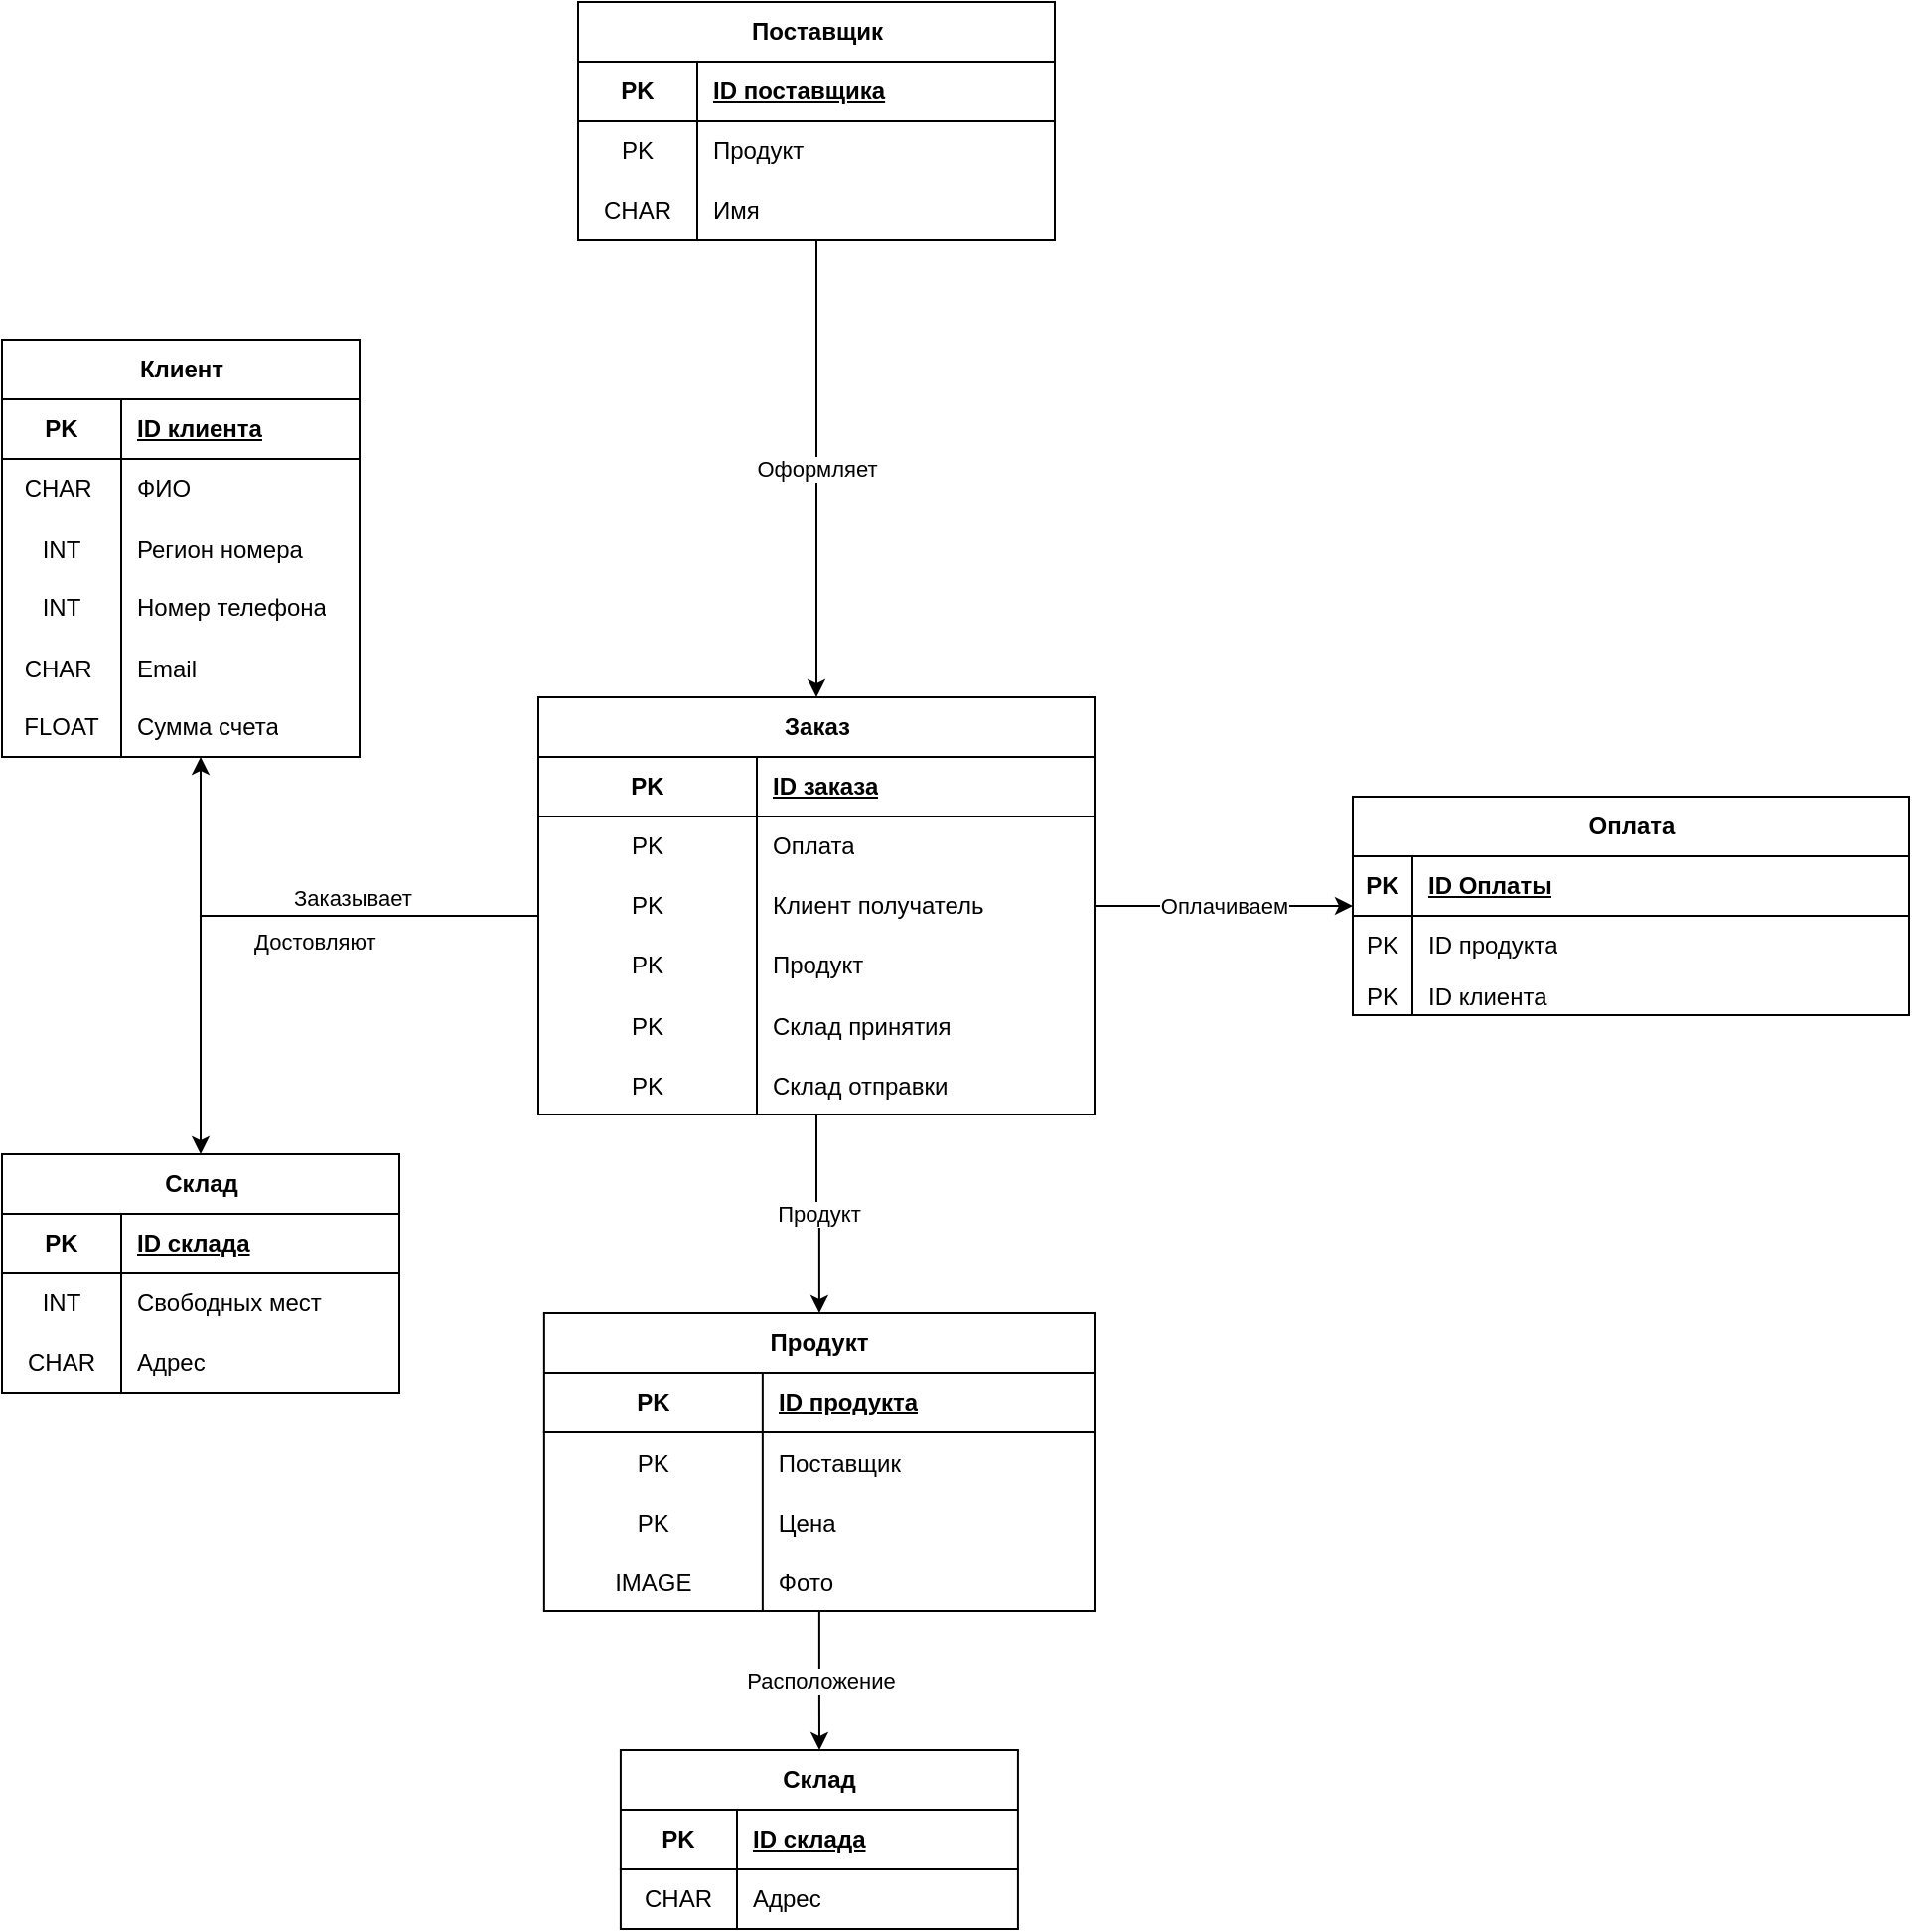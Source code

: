 <mxfile version="23.1.5" type="device">
  <diagram id="R2lEEEUBdFMjLlhIrx00" name="Page-1">
    <mxGraphModel dx="1100" dy="1293" grid="1" gridSize="10" guides="1" tooltips="1" connect="1" arrows="1" fold="1" page="0" pageScale="1" pageWidth="850" pageHeight="1100" math="0" shadow="0" extFonts="Permanent Marker^https://fonts.googleapis.com/css?family=Permanent+Marker">
      <root>
        <mxCell id="0" />
        <mxCell id="1" parent="0" />
        <mxCell id="BXAXrIE5GmChR1TqBQST-16" value="Расположение" style="edgeStyle=orthogonalEdgeStyle;rounded=0;orthogonalLoop=1;jettySize=auto;html=1;" edge="1" parent="1" source="unt3MSTMmWXqcszNHsW6-5" target="LkFsKgFWvlktQ5WFpEc4-15">
          <mxGeometry relative="1" as="geometry" />
        </mxCell>
        <mxCell id="unt3MSTMmWXqcszNHsW6-5" value="Продукт" style="shape=table;startSize=30;container=1;collapsible=1;childLayout=tableLayout;fixedRows=1;rowLines=0;fontStyle=1;align=center;resizeLast=1;html=1;" parent="1" vertex="1">
          <mxGeometry x="862.93" y="270" width="277.07" height="150" as="geometry" />
        </mxCell>
        <mxCell id="unt3MSTMmWXqcszNHsW6-6" value="" style="shape=tableRow;horizontal=0;startSize=0;swimlaneHead=0;swimlaneBody=0;fillColor=none;collapsible=0;dropTarget=0;points=[[0,0.5],[1,0.5]];portConstraint=eastwest;top=0;left=0;right=0;bottom=1;" parent="unt3MSTMmWXqcszNHsW6-5" vertex="1">
          <mxGeometry y="30" width="277.07" height="30" as="geometry" />
        </mxCell>
        <mxCell id="unt3MSTMmWXqcszNHsW6-7" value="PK" style="shape=partialRectangle;connectable=0;fillColor=none;top=0;left=0;bottom=0;right=0;fontStyle=1;overflow=hidden;whiteSpace=wrap;html=1;" parent="unt3MSTMmWXqcszNHsW6-6" vertex="1">
          <mxGeometry width="110" height="30" as="geometry">
            <mxRectangle width="110" height="30" as="alternateBounds" />
          </mxGeometry>
        </mxCell>
        <mxCell id="unt3MSTMmWXqcszNHsW6-8" value="ID продукта" style="shape=partialRectangle;connectable=0;fillColor=none;top=0;left=0;bottom=0;right=0;align=left;spacingLeft=6;fontStyle=5;overflow=hidden;whiteSpace=wrap;html=1;" parent="unt3MSTMmWXqcszNHsW6-6" vertex="1">
          <mxGeometry x="110" width="167.07" height="30" as="geometry">
            <mxRectangle width="167.07" height="30" as="alternateBounds" />
          </mxGeometry>
        </mxCell>
        <mxCell id="LkFsKgFWvlktQ5WFpEc4-82" value="" style="shape=tableRow;horizontal=0;startSize=0;swimlaneHead=0;swimlaneBody=0;fillColor=none;collapsible=0;dropTarget=0;points=[[0,0.5],[1,0.5]];portConstraint=eastwest;top=0;left=0;right=0;bottom=0;" parent="unt3MSTMmWXqcszNHsW6-5" vertex="1">
          <mxGeometry y="60" width="277.07" height="30" as="geometry" />
        </mxCell>
        <mxCell id="LkFsKgFWvlktQ5WFpEc4-83" value="PK" style="shape=partialRectangle;connectable=0;fillColor=none;top=0;left=0;bottom=0;right=0;editable=1;overflow=hidden;" parent="LkFsKgFWvlktQ5WFpEc4-82" vertex="1">
          <mxGeometry width="110" height="30" as="geometry">
            <mxRectangle width="110" height="30" as="alternateBounds" />
          </mxGeometry>
        </mxCell>
        <mxCell id="LkFsKgFWvlktQ5WFpEc4-84" value="Поставщик" style="shape=partialRectangle;connectable=0;fillColor=none;top=0;left=0;bottom=0;right=0;align=left;spacingLeft=6;overflow=hidden;" parent="LkFsKgFWvlktQ5WFpEc4-82" vertex="1">
          <mxGeometry x="110" width="167.07" height="30" as="geometry">
            <mxRectangle width="167.07" height="30" as="alternateBounds" />
          </mxGeometry>
        </mxCell>
        <mxCell id="LkFsKgFWvlktQ5WFpEc4-86" value="" style="shape=tableRow;horizontal=0;startSize=0;swimlaneHead=0;swimlaneBody=0;fillColor=none;collapsible=0;dropTarget=0;points=[[0,0.5],[1,0.5]];portConstraint=eastwest;top=0;left=0;right=0;bottom=0;" parent="unt3MSTMmWXqcszNHsW6-5" vertex="1">
          <mxGeometry y="90" width="277.07" height="30" as="geometry" />
        </mxCell>
        <mxCell id="LkFsKgFWvlktQ5WFpEc4-87" value="PK" style="shape=partialRectangle;connectable=0;fillColor=none;top=0;left=0;bottom=0;right=0;editable=1;overflow=hidden;" parent="LkFsKgFWvlktQ5WFpEc4-86" vertex="1">
          <mxGeometry width="110" height="30" as="geometry">
            <mxRectangle width="110" height="30" as="alternateBounds" />
          </mxGeometry>
        </mxCell>
        <mxCell id="LkFsKgFWvlktQ5WFpEc4-88" value="Цена" style="shape=partialRectangle;connectable=0;fillColor=none;top=0;left=0;bottom=0;right=0;align=left;spacingLeft=6;overflow=hidden;" parent="LkFsKgFWvlktQ5WFpEc4-86" vertex="1">
          <mxGeometry x="110" width="167.07" height="30" as="geometry">
            <mxRectangle width="167.07" height="30" as="alternateBounds" />
          </mxGeometry>
        </mxCell>
        <mxCell id="BXAXrIE5GmChR1TqBQST-19" value="" style="shape=tableRow;horizontal=0;startSize=0;swimlaneHead=0;swimlaneBody=0;fillColor=none;collapsible=0;dropTarget=0;points=[[0,0.5],[1,0.5]];portConstraint=eastwest;top=0;left=0;right=0;bottom=0;" vertex="1" parent="unt3MSTMmWXqcszNHsW6-5">
          <mxGeometry y="120" width="277.07" height="30" as="geometry" />
        </mxCell>
        <mxCell id="BXAXrIE5GmChR1TqBQST-20" value="IMAGE" style="shape=partialRectangle;connectable=0;fillColor=none;top=0;left=0;bottom=0;right=0;editable=1;overflow=hidden;" vertex="1" parent="BXAXrIE5GmChR1TqBQST-19">
          <mxGeometry width="110" height="30" as="geometry">
            <mxRectangle width="110" height="30" as="alternateBounds" />
          </mxGeometry>
        </mxCell>
        <mxCell id="BXAXrIE5GmChR1TqBQST-21" value="Фото" style="shape=partialRectangle;connectable=0;fillColor=none;top=0;left=0;bottom=0;right=0;align=left;spacingLeft=6;overflow=hidden;" vertex="1" parent="BXAXrIE5GmChR1TqBQST-19">
          <mxGeometry x="110" width="167.07" height="30" as="geometry">
            <mxRectangle width="167.07" height="30" as="alternateBounds" />
          </mxGeometry>
        </mxCell>
        <mxCell id="BXAXrIE5GmChR1TqBQST-2" value="Заказывает" style="edgeStyle=orthogonalEdgeStyle;rounded=0;orthogonalLoop=1;jettySize=auto;html=1;verticalAlign=bottom;align=left;" edge="1" parent="1" source="LkFsKgFWvlktQ5WFpEc4-2" target="LkFsKgFWvlktQ5WFpEc4-28">
          <mxGeometry relative="1" as="geometry">
            <Array as="points">
              <mxPoint x="690" y="70" />
            </Array>
          </mxGeometry>
        </mxCell>
        <mxCell id="BXAXrIE5GmChR1TqBQST-13" value="Достовляют&amp;nbsp;" style="edgeStyle=orthogonalEdgeStyle;rounded=0;orthogonalLoop=1;jettySize=auto;html=1;verticalAlign=top;align=left;" edge="1" parent="1" source="LkFsKgFWvlktQ5WFpEc4-2" target="BXAXrIE5GmChR1TqBQST-3">
          <mxGeometry relative="1" as="geometry">
            <Array as="points">
              <mxPoint x="690" y="70" />
            </Array>
          </mxGeometry>
        </mxCell>
        <mxCell id="BXAXrIE5GmChR1TqBQST-14" value="Продукт" style="edgeStyle=orthogonalEdgeStyle;rounded=0;orthogonalLoop=1;jettySize=auto;html=1;" edge="1" parent="1" source="LkFsKgFWvlktQ5WFpEc4-2" target="unt3MSTMmWXqcszNHsW6-5">
          <mxGeometry relative="1" as="geometry" />
        </mxCell>
        <mxCell id="BXAXrIE5GmChR1TqBQST-17" value="Оплачиваем" style="edgeStyle=orthogonalEdgeStyle;rounded=0;orthogonalLoop=1;jettySize=auto;html=1;" edge="1" parent="1" source="LkFsKgFWvlktQ5WFpEc4-2" target="LkFsKgFWvlktQ5WFpEc4-68">
          <mxGeometry relative="1" as="geometry" />
        </mxCell>
        <mxCell id="LkFsKgFWvlktQ5WFpEc4-2" value="Заказ" style="shape=table;startSize=30;container=1;collapsible=1;childLayout=tableLayout;fixedRows=1;rowLines=0;fontStyle=1;align=center;resizeLast=1;html=1;" parent="1" vertex="1">
          <mxGeometry x="860" y="-40" width="280" height="210" as="geometry" />
        </mxCell>
        <mxCell id="LkFsKgFWvlktQ5WFpEc4-3" value="" style="shape=tableRow;horizontal=0;startSize=0;swimlaneHead=0;swimlaneBody=0;fillColor=none;collapsible=0;dropTarget=0;points=[[0,0.5],[1,0.5]];portConstraint=eastwest;top=0;left=0;right=0;bottom=1;" parent="LkFsKgFWvlktQ5WFpEc4-2" vertex="1">
          <mxGeometry y="30" width="280" height="30" as="geometry" />
        </mxCell>
        <mxCell id="LkFsKgFWvlktQ5WFpEc4-4" value="PK" style="shape=partialRectangle;connectable=0;fillColor=none;top=0;left=0;bottom=0;right=0;fontStyle=1;overflow=hidden;whiteSpace=wrap;html=1;" parent="LkFsKgFWvlktQ5WFpEc4-3" vertex="1">
          <mxGeometry width="110" height="30" as="geometry">
            <mxRectangle width="110" height="30" as="alternateBounds" />
          </mxGeometry>
        </mxCell>
        <mxCell id="LkFsKgFWvlktQ5WFpEc4-5" value="ID заказа" style="shape=partialRectangle;connectable=0;fillColor=none;top=0;left=0;bottom=0;right=0;align=left;spacingLeft=6;fontStyle=5;overflow=hidden;whiteSpace=wrap;html=1;" parent="LkFsKgFWvlktQ5WFpEc4-3" vertex="1">
          <mxGeometry x="110" width="170" height="30" as="geometry">
            <mxRectangle width="170" height="30" as="alternateBounds" />
          </mxGeometry>
        </mxCell>
        <mxCell id="LkFsKgFWvlktQ5WFpEc4-6" value="" style="shape=tableRow;horizontal=0;startSize=0;swimlaneHead=0;swimlaneBody=0;fillColor=none;collapsible=0;dropTarget=0;points=[[0,0.5],[1,0.5]];portConstraint=eastwest;top=0;left=0;right=0;bottom=0;" parent="LkFsKgFWvlktQ5WFpEc4-2" vertex="1">
          <mxGeometry y="60" width="280" height="30" as="geometry" />
        </mxCell>
        <mxCell id="LkFsKgFWvlktQ5WFpEc4-7" value="PK" style="shape=partialRectangle;connectable=0;fillColor=none;top=0;left=0;bottom=0;right=0;editable=1;overflow=hidden;whiteSpace=wrap;html=1;" parent="LkFsKgFWvlktQ5WFpEc4-6" vertex="1">
          <mxGeometry width="110" height="30" as="geometry">
            <mxRectangle width="110" height="30" as="alternateBounds" />
          </mxGeometry>
        </mxCell>
        <mxCell id="LkFsKgFWvlktQ5WFpEc4-8" value="Оплата" style="shape=partialRectangle;connectable=0;fillColor=none;top=0;left=0;bottom=0;right=0;align=left;spacingLeft=6;overflow=hidden;whiteSpace=wrap;html=1;" parent="LkFsKgFWvlktQ5WFpEc4-6" vertex="1">
          <mxGeometry x="110" width="170" height="30" as="geometry">
            <mxRectangle width="170" height="30" as="alternateBounds" />
          </mxGeometry>
        </mxCell>
        <mxCell id="LkFsKgFWvlktQ5WFpEc4-9" value="" style="shape=tableRow;horizontal=0;startSize=0;swimlaneHead=0;swimlaneBody=0;fillColor=none;collapsible=0;dropTarget=0;points=[[0,0.5],[1,0.5]];portConstraint=eastwest;top=0;left=0;right=0;bottom=0;" parent="LkFsKgFWvlktQ5WFpEc4-2" vertex="1">
          <mxGeometry y="90" width="280" height="30" as="geometry" />
        </mxCell>
        <mxCell id="LkFsKgFWvlktQ5WFpEc4-10" value="PK" style="shape=partialRectangle;connectable=0;fillColor=none;top=0;left=0;bottom=0;right=0;editable=1;overflow=hidden;whiteSpace=wrap;html=1;" parent="LkFsKgFWvlktQ5WFpEc4-9" vertex="1">
          <mxGeometry width="110" height="30" as="geometry">
            <mxRectangle width="110" height="30" as="alternateBounds" />
          </mxGeometry>
        </mxCell>
        <mxCell id="LkFsKgFWvlktQ5WFpEc4-11" value="Клиент получатель" style="shape=partialRectangle;connectable=0;fillColor=none;top=0;left=0;bottom=0;right=0;align=left;spacingLeft=6;overflow=hidden;whiteSpace=wrap;html=1;" parent="LkFsKgFWvlktQ5WFpEc4-9" vertex="1">
          <mxGeometry x="110" width="170" height="30" as="geometry">
            <mxRectangle width="170" height="30" as="alternateBounds" />
          </mxGeometry>
        </mxCell>
        <mxCell id="LkFsKgFWvlktQ5WFpEc4-12" value="" style="shape=tableRow;horizontal=0;startSize=0;swimlaneHead=0;swimlaneBody=0;fillColor=none;collapsible=0;dropTarget=0;points=[[0,0.5],[1,0.5]];portConstraint=eastwest;top=0;left=0;right=0;bottom=0;" parent="LkFsKgFWvlktQ5WFpEc4-2" vertex="1">
          <mxGeometry y="120" width="280" height="30" as="geometry" />
        </mxCell>
        <mxCell id="LkFsKgFWvlktQ5WFpEc4-13" value="PK" style="shape=partialRectangle;connectable=0;fillColor=none;top=0;left=0;bottom=0;right=0;editable=1;overflow=hidden;whiteSpace=wrap;html=1;" parent="LkFsKgFWvlktQ5WFpEc4-12" vertex="1">
          <mxGeometry width="110" height="30" as="geometry">
            <mxRectangle width="110" height="30" as="alternateBounds" />
          </mxGeometry>
        </mxCell>
        <mxCell id="LkFsKgFWvlktQ5WFpEc4-14" value="Продукт" style="shape=partialRectangle;connectable=0;fillColor=none;top=0;left=0;bottom=0;right=0;align=left;spacingLeft=6;overflow=hidden;whiteSpace=wrap;html=1;" parent="LkFsKgFWvlktQ5WFpEc4-12" vertex="1">
          <mxGeometry x="110" width="170" height="30" as="geometry">
            <mxRectangle width="170" height="30" as="alternateBounds" />
          </mxGeometry>
        </mxCell>
        <mxCell id="LkFsKgFWvlktQ5WFpEc4-112" value="" style="shape=tableRow;horizontal=0;startSize=0;swimlaneHead=0;swimlaneBody=0;fillColor=none;collapsible=0;dropTarget=0;points=[[0,0.5],[1,0.5]];portConstraint=eastwest;top=0;left=0;right=0;bottom=0;" parent="LkFsKgFWvlktQ5WFpEc4-2" vertex="1">
          <mxGeometry y="150" width="280" height="30" as="geometry" />
        </mxCell>
        <mxCell id="LkFsKgFWvlktQ5WFpEc4-113" value="PK" style="shape=partialRectangle;connectable=0;fillColor=none;top=0;left=0;bottom=0;right=0;editable=1;overflow=hidden;" parent="LkFsKgFWvlktQ5WFpEc4-112" vertex="1">
          <mxGeometry width="110" height="30" as="geometry">
            <mxRectangle width="110" height="30" as="alternateBounds" />
          </mxGeometry>
        </mxCell>
        <mxCell id="LkFsKgFWvlktQ5WFpEc4-114" value="Склад принятия" style="shape=partialRectangle;connectable=0;fillColor=none;top=0;left=0;bottom=0;right=0;align=left;spacingLeft=6;overflow=hidden;" parent="LkFsKgFWvlktQ5WFpEc4-112" vertex="1">
          <mxGeometry x="110" width="170" height="30" as="geometry">
            <mxRectangle width="170" height="30" as="alternateBounds" />
          </mxGeometry>
        </mxCell>
        <mxCell id="LkFsKgFWvlktQ5WFpEc4-105" value="" style="shape=tableRow;horizontal=0;startSize=0;swimlaneHead=0;swimlaneBody=0;fillColor=none;collapsible=0;dropTarget=0;points=[[0,0.5],[1,0.5]];portConstraint=eastwest;top=0;left=0;right=0;bottom=0;" parent="LkFsKgFWvlktQ5WFpEc4-2" vertex="1">
          <mxGeometry y="180" width="280" height="30" as="geometry" />
        </mxCell>
        <mxCell id="LkFsKgFWvlktQ5WFpEc4-106" value="PK" style="shape=partialRectangle;connectable=0;fillColor=none;top=0;left=0;bottom=0;right=0;editable=1;overflow=hidden;" parent="LkFsKgFWvlktQ5WFpEc4-105" vertex="1">
          <mxGeometry width="110" height="30" as="geometry">
            <mxRectangle width="110" height="30" as="alternateBounds" />
          </mxGeometry>
        </mxCell>
        <mxCell id="LkFsKgFWvlktQ5WFpEc4-107" value="Склад отправки" style="shape=partialRectangle;connectable=0;fillColor=none;top=0;left=0;bottom=0;right=0;align=left;spacingLeft=6;overflow=hidden;" parent="LkFsKgFWvlktQ5WFpEc4-105" vertex="1">
          <mxGeometry x="110" width="170" height="30" as="geometry">
            <mxRectangle width="170" height="30" as="alternateBounds" />
          </mxGeometry>
        </mxCell>
        <mxCell id="LkFsKgFWvlktQ5WFpEc4-15" value="Склад" style="shape=table;startSize=30;container=1;collapsible=1;childLayout=tableLayout;fixedRows=1;rowLines=0;fontStyle=1;align=center;resizeLast=1;html=1;" parent="1" vertex="1">
          <mxGeometry x="901.46" y="490" width="200" height="90" as="geometry" />
        </mxCell>
        <mxCell id="LkFsKgFWvlktQ5WFpEc4-16" value="" style="shape=tableRow;horizontal=0;startSize=0;swimlaneHead=0;swimlaneBody=0;fillColor=none;collapsible=0;dropTarget=0;points=[[0,0.5],[1,0.5]];portConstraint=eastwest;top=0;left=0;right=0;bottom=1;" parent="LkFsKgFWvlktQ5WFpEc4-15" vertex="1">
          <mxGeometry y="30" width="200" height="30" as="geometry" />
        </mxCell>
        <mxCell id="LkFsKgFWvlktQ5WFpEc4-17" value="PK" style="shape=partialRectangle;connectable=0;fillColor=none;top=0;left=0;bottom=0;right=0;fontStyle=1;overflow=hidden;whiteSpace=wrap;html=1;" parent="LkFsKgFWvlktQ5WFpEc4-16" vertex="1">
          <mxGeometry width="58.54" height="30" as="geometry">
            <mxRectangle width="58.54" height="30" as="alternateBounds" />
          </mxGeometry>
        </mxCell>
        <mxCell id="LkFsKgFWvlktQ5WFpEc4-18" value="ID склада" style="shape=partialRectangle;connectable=0;fillColor=none;top=0;left=0;bottom=0;right=0;align=left;spacingLeft=6;fontStyle=5;overflow=hidden;whiteSpace=wrap;html=1;" parent="LkFsKgFWvlktQ5WFpEc4-16" vertex="1">
          <mxGeometry x="58.54" width="141.46" height="30" as="geometry">
            <mxRectangle width="141.46" height="30" as="alternateBounds" />
          </mxGeometry>
        </mxCell>
        <mxCell id="LkFsKgFWvlktQ5WFpEc4-22" value="" style="shape=tableRow;horizontal=0;startSize=0;swimlaneHead=0;swimlaneBody=0;fillColor=none;collapsible=0;dropTarget=0;points=[[0,0.5],[1,0.5]];portConstraint=eastwest;top=0;left=0;right=0;bottom=0;" parent="LkFsKgFWvlktQ5WFpEc4-15" vertex="1">
          <mxGeometry y="60" width="200" height="30" as="geometry" />
        </mxCell>
        <mxCell id="LkFsKgFWvlktQ5WFpEc4-23" value="CHAR" style="shape=partialRectangle;connectable=0;fillColor=none;top=0;left=0;bottom=0;right=0;editable=1;overflow=hidden;whiteSpace=wrap;html=1;" parent="LkFsKgFWvlktQ5WFpEc4-22" vertex="1">
          <mxGeometry width="58.54" height="30" as="geometry">
            <mxRectangle width="58.54" height="30" as="alternateBounds" />
          </mxGeometry>
        </mxCell>
        <mxCell id="LkFsKgFWvlktQ5WFpEc4-24" value="Адрес" style="shape=partialRectangle;connectable=0;fillColor=none;top=0;left=0;bottom=0;right=0;align=left;spacingLeft=6;overflow=hidden;whiteSpace=wrap;html=1;" parent="LkFsKgFWvlktQ5WFpEc4-22" vertex="1">
          <mxGeometry x="58.54" width="141.46" height="30" as="geometry">
            <mxRectangle width="141.46" height="30" as="alternateBounds" />
          </mxGeometry>
        </mxCell>
        <mxCell id="LkFsKgFWvlktQ5WFpEc4-28" value="Клиент" style="shape=table;startSize=30;container=1;collapsible=1;childLayout=tableLayout;fixedRows=1;rowLines=0;fontStyle=1;align=center;resizeLast=1;html=1;" parent="1" vertex="1">
          <mxGeometry x="590" y="-220" width="180" height="210" as="geometry" />
        </mxCell>
        <mxCell id="LkFsKgFWvlktQ5WFpEc4-29" value="" style="shape=tableRow;horizontal=0;startSize=0;swimlaneHead=0;swimlaneBody=0;fillColor=none;collapsible=0;dropTarget=0;points=[[0,0.5],[1,0.5]];portConstraint=eastwest;top=0;left=0;right=0;bottom=1;" parent="LkFsKgFWvlktQ5WFpEc4-28" vertex="1">
          <mxGeometry y="30" width="180" height="30" as="geometry" />
        </mxCell>
        <mxCell id="LkFsKgFWvlktQ5WFpEc4-30" value="PK" style="shape=partialRectangle;connectable=0;fillColor=none;top=0;left=0;bottom=0;right=0;fontStyle=1;overflow=hidden;whiteSpace=wrap;html=1;" parent="LkFsKgFWvlktQ5WFpEc4-29" vertex="1">
          <mxGeometry width="60" height="30" as="geometry">
            <mxRectangle width="60" height="30" as="alternateBounds" />
          </mxGeometry>
        </mxCell>
        <mxCell id="LkFsKgFWvlktQ5WFpEc4-31" value="ID клиента" style="shape=partialRectangle;connectable=0;fillColor=none;top=0;left=0;bottom=0;right=0;align=left;spacingLeft=6;fontStyle=5;overflow=hidden;whiteSpace=wrap;html=1;" parent="LkFsKgFWvlktQ5WFpEc4-29" vertex="1">
          <mxGeometry x="60" width="120" height="30" as="geometry">
            <mxRectangle width="120" height="30" as="alternateBounds" />
          </mxGeometry>
        </mxCell>
        <mxCell id="LkFsKgFWvlktQ5WFpEc4-35" value="" style="shape=tableRow;horizontal=0;startSize=0;swimlaneHead=0;swimlaneBody=0;fillColor=none;collapsible=0;dropTarget=0;points=[[0,0.5],[1,0.5]];portConstraint=eastwest;top=0;left=0;right=0;bottom=0;" parent="LkFsKgFWvlktQ5WFpEc4-28" vertex="1">
          <mxGeometry y="60" width="180" height="30" as="geometry" />
        </mxCell>
        <mxCell id="LkFsKgFWvlktQ5WFpEc4-36" value="CHAR&amp;nbsp;" style="shape=partialRectangle;connectable=0;fillColor=none;top=0;left=0;bottom=0;right=0;editable=1;overflow=hidden;whiteSpace=wrap;html=1;" parent="LkFsKgFWvlktQ5WFpEc4-35" vertex="1">
          <mxGeometry width="60" height="30" as="geometry">
            <mxRectangle width="60" height="30" as="alternateBounds" />
          </mxGeometry>
        </mxCell>
        <mxCell id="LkFsKgFWvlktQ5WFpEc4-37" value="ФИО" style="shape=partialRectangle;connectable=0;fillColor=none;top=0;left=0;bottom=0;right=0;align=left;spacingLeft=6;overflow=hidden;whiteSpace=wrap;html=1;" parent="LkFsKgFWvlktQ5WFpEc4-35" vertex="1">
          <mxGeometry x="60" width="120" height="30" as="geometry">
            <mxRectangle width="120" height="30" as="alternateBounds" />
          </mxGeometry>
        </mxCell>
        <mxCell id="LkFsKgFWvlktQ5WFpEc4-101" value="" style="shape=tableRow;horizontal=0;startSize=0;swimlaneHead=0;swimlaneBody=0;fillColor=none;collapsible=0;dropTarget=0;points=[[0,0.5],[1,0.5]];portConstraint=eastwest;top=0;left=0;right=0;bottom=0;" parent="LkFsKgFWvlktQ5WFpEc4-28" vertex="1">
          <mxGeometry y="90" width="180" height="30" as="geometry" />
        </mxCell>
        <mxCell id="LkFsKgFWvlktQ5WFpEc4-102" value="INT" style="shape=partialRectangle;connectable=0;fillColor=none;top=0;left=0;bottom=0;right=0;editable=1;overflow=hidden;" parent="LkFsKgFWvlktQ5WFpEc4-101" vertex="1">
          <mxGeometry width="60" height="30" as="geometry">
            <mxRectangle width="60" height="30" as="alternateBounds" />
          </mxGeometry>
        </mxCell>
        <mxCell id="LkFsKgFWvlktQ5WFpEc4-103" value="Регион номера" style="shape=partialRectangle;connectable=0;fillColor=none;top=0;left=0;bottom=0;right=0;align=left;spacingLeft=6;overflow=hidden;" parent="LkFsKgFWvlktQ5WFpEc4-101" vertex="1">
          <mxGeometry x="60" width="120" height="30" as="geometry">
            <mxRectangle width="120" height="30" as="alternateBounds" />
          </mxGeometry>
        </mxCell>
        <mxCell id="LkFsKgFWvlktQ5WFpEc4-38" value="" style="shape=tableRow;horizontal=0;startSize=0;swimlaneHead=0;swimlaneBody=0;fillColor=none;collapsible=0;dropTarget=0;points=[[0,0.5],[1,0.5]];portConstraint=eastwest;top=0;left=0;right=0;bottom=0;" parent="LkFsKgFWvlktQ5WFpEc4-28" vertex="1">
          <mxGeometry y="120" width="180" height="30" as="geometry" />
        </mxCell>
        <mxCell id="LkFsKgFWvlktQ5WFpEc4-39" value="INT" style="shape=partialRectangle;connectable=0;fillColor=none;top=0;left=0;bottom=0;right=0;editable=1;overflow=hidden;whiteSpace=wrap;html=1;" parent="LkFsKgFWvlktQ5WFpEc4-38" vertex="1">
          <mxGeometry width="60" height="30" as="geometry">
            <mxRectangle width="60" height="30" as="alternateBounds" />
          </mxGeometry>
        </mxCell>
        <mxCell id="LkFsKgFWvlktQ5WFpEc4-40" value="Номер телефона" style="shape=partialRectangle;connectable=0;fillColor=none;top=0;left=0;bottom=0;right=0;align=left;spacingLeft=6;overflow=hidden;whiteSpace=wrap;html=1;" parent="LkFsKgFWvlktQ5WFpEc4-38" vertex="1">
          <mxGeometry x="60" width="120" height="30" as="geometry">
            <mxRectangle width="120" height="30" as="alternateBounds" />
          </mxGeometry>
        </mxCell>
        <mxCell id="LkFsKgFWvlktQ5WFpEc4-98" value="" style="shape=tableRow;horizontal=0;startSize=0;swimlaneHead=0;swimlaneBody=0;fillColor=none;collapsible=0;dropTarget=0;points=[[0,0.5],[1,0.5]];portConstraint=eastwest;top=0;left=0;right=0;bottom=0;" parent="LkFsKgFWvlktQ5WFpEc4-28" vertex="1">
          <mxGeometry y="150" width="180" height="30" as="geometry" />
        </mxCell>
        <mxCell id="LkFsKgFWvlktQ5WFpEc4-99" value="CHAR " style="shape=partialRectangle;connectable=0;fillColor=none;top=0;left=0;bottom=0;right=0;editable=1;overflow=hidden;" parent="LkFsKgFWvlktQ5WFpEc4-98" vertex="1">
          <mxGeometry width="60" height="30" as="geometry">
            <mxRectangle width="60" height="30" as="alternateBounds" />
          </mxGeometry>
        </mxCell>
        <mxCell id="LkFsKgFWvlktQ5WFpEc4-100" value="Email" style="shape=partialRectangle;connectable=0;fillColor=none;top=0;left=0;bottom=0;right=0;align=left;spacingLeft=6;overflow=hidden;" parent="LkFsKgFWvlktQ5WFpEc4-98" vertex="1">
          <mxGeometry x="60" width="120" height="30" as="geometry">
            <mxRectangle width="120" height="30" as="alternateBounds" />
          </mxGeometry>
        </mxCell>
        <mxCell id="LkFsKgFWvlktQ5WFpEc4-32" value="" style="shape=tableRow;horizontal=0;startSize=0;swimlaneHead=0;swimlaneBody=0;fillColor=none;collapsible=0;dropTarget=0;points=[[0,0.5],[1,0.5]];portConstraint=eastwest;top=0;left=0;right=0;bottom=0;" parent="LkFsKgFWvlktQ5WFpEc4-28" vertex="1">
          <mxGeometry y="180" width="180" height="30" as="geometry" />
        </mxCell>
        <mxCell id="LkFsKgFWvlktQ5WFpEc4-33" value="FLOAT" style="shape=partialRectangle;connectable=0;fillColor=none;top=0;left=0;bottom=0;right=0;editable=1;overflow=hidden;whiteSpace=wrap;html=1;" parent="LkFsKgFWvlktQ5WFpEc4-32" vertex="1">
          <mxGeometry width="60" height="30" as="geometry">
            <mxRectangle width="60" height="30" as="alternateBounds" />
          </mxGeometry>
        </mxCell>
        <mxCell id="LkFsKgFWvlktQ5WFpEc4-34" value="Сумма счета" style="shape=partialRectangle;connectable=0;fillColor=none;top=0;left=0;bottom=0;right=0;align=left;spacingLeft=6;overflow=hidden;whiteSpace=wrap;html=1;" parent="LkFsKgFWvlktQ5WFpEc4-32" vertex="1">
          <mxGeometry x="60" width="120" height="30" as="geometry">
            <mxRectangle width="120" height="30" as="alternateBounds" />
          </mxGeometry>
        </mxCell>
        <mxCell id="BXAXrIE5GmChR1TqBQST-1" value="Оформляет" style="edgeStyle=orthogonalEdgeStyle;rounded=0;orthogonalLoop=1;jettySize=auto;html=1;" edge="1" parent="1" source="LkFsKgFWvlktQ5WFpEc4-41" target="LkFsKgFWvlktQ5WFpEc4-2">
          <mxGeometry relative="1" as="geometry" />
        </mxCell>
        <mxCell id="LkFsKgFWvlktQ5WFpEc4-41" value="Поставщик" style="shape=table;startSize=30;container=1;collapsible=1;childLayout=tableLayout;fixedRows=1;rowLines=0;fontStyle=1;align=center;resizeLast=1;html=1;" parent="1" vertex="1">
          <mxGeometry x="880" y="-390" width="240" height="120" as="geometry" />
        </mxCell>
        <mxCell id="LkFsKgFWvlktQ5WFpEc4-42" value="" style="shape=tableRow;horizontal=0;startSize=0;swimlaneHead=0;swimlaneBody=0;fillColor=none;collapsible=0;dropTarget=0;points=[[0,0.5],[1,0.5]];portConstraint=eastwest;top=0;left=0;right=0;bottom=1;" parent="LkFsKgFWvlktQ5WFpEc4-41" vertex="1">
          <mxGeometry y="30" width="240" height="30" as="geometry" />
        </mxCell>
        <mxCell id="LkFsKgFWvlktQ5WFpEc4-43" value="PK" style="shape=partialRectangle;connectable=0;fillColor=none;top=0;left=0;bottom=0;right=0;fontStyle=1;overflow=hidden;whiteSpace=wrap;html=1;" parent="LkFsKgFWvlktQ5WFpEc4-42" vertex="1">
          <mxGeometry width="60" height="30" as="geometry">
            <mxRectangle width="60" height="30" as="alternateBounds" />
          </mxGeometry>
        </mxCell>
        <mxCell id="LkFsKgFWvlktQ5WFpEc4-44" value="ID поставщика" style="shape=partialRectangle;connectable=0;fillColor=none;top=0;left=0;bottom=0;right=0;align=left;spacingLeft=6;fontStyle=5;overflow=hidden;whiteSpace=wrap;html=1;" parent="LkFsKgFWvlktQ5WFpEc4-42" vertex="1">
          <mxGeometry x="60" width="180" height="30" as="geometry">
            <mxRectangle width="180" height="30" as="alternateBounds" />
          </mxGeometry>
        </mxCell>
        <mxCell id="LkFsKgFWvlktQ5WFpEc4-45" value="" style="shape=tableRow;horizontal=0;startSize=0;swimlaneHead=0;swimlaneBody=0;fillColor=none;collapsible=0;dropTarget=0;points=[[0,0.5],[1,0.5]];portConstraint=eastwest;top=0;left=0;right=0;bottom=0;" parent="LkFsKgFWvlktQ5WFpEc4-41" vertex="1">
          <mxGeometry y="60" width="240" height="30" as="geometry" />
        </mxCell>
        <mxCell id="LkFsKgFWvlktQ5WFpEc4-46" value="PK" style="shape=partialRectangle;connectable=0;fillColor=none;top=0;left=0;bottom=0;right=0;editable=1;overflow=hidden;whiteSpace=wrap;html=1;" parent="LkFsKgFWvlktQ5WFpEc4-45" vertex="1">
          <mxGeometry width="60" height="30" as="geometry">
            <mxRectangle width="60" height="30" as="alternateBounds" />
          </mxGeometry>
        </mxCell>
        <mxCell id="LkFsKgFWvlktQ5WFpEc4-47" value="Продукт" style="shape=partialRectangle;connectable=0;fillColor=none;top=0;left=0;bottom=0;right=0;align=left;spacingLeft=6;overflow=hidden;whiteSpace=wrap;html=1;" parent="LkFsKgFWvlktQ5WFpEc4-45" vertex="1">
          <mxGeometry x="60" width="180" height="30" as="geometry">
            <mxRectangle width="180" height="30" as="alternateBounds" />
          </mxGeometry>
        </mxCell>
        <mxCell id="LkFsKgFWvlktQ5WFpEc4-48" value="" style="shape=tableRow;horizontal=0;startSize=0;swimlaneHead=0;swimlaneBody=0;fillColor=none;collapsible=0;dropTarget=0;points=[[0,0.5],[1,0.5]];portConstraint=eastwest;top=0;left=0;right=0;bottom=0;" parent="LkFsKgFWvlktQ5WFpEc4-41" vertex="1">
          <mxGeometry y="90" width="240" height="30" as="geometry" />
        </mxCell>
        <mxCell id="LkFsKgFWvlktQ5WFpEc4-49" value="CHAR" style="shape=partialRectangle;connectable=0;fillColor=none;top=0;left=0;bottom=0;right=0;editable=1;overflow=hidden;whiteSpace=wrap;html=1;" parent="LkFsKgFWvlktQ5WFpEc4-48" vertex="1">
          <mxGeometry width="60" height="30" as="geometry">
            <mxRectangle width="60" height="30" as="alternateBounds" />
          </mxGeometry>
        </mxCell>
        <mxCell id="LkFsKgFWvlktQ5WFpEc4-50" value="Имя" style="shape=partialRectangle;connectable=0;fillColor=none;top=0;left=0;bottom=0;right=0;align=left;spacingLeft=6;overflow=hidden;whiteSpace=wrap;html=1;" parent="LkFsKgFWvlktQ5WFpEc4-48" vertex="1">
          <mxGeometry x="60" width="180" height="30" as="geometry">
            <mxRectangle width="180" height="30" as="alternateBounds" />
          </mxGeometry>
        </mxCell>
        <mxCell id="LkFsKgFWvlktQ5WFpEc4-68" value="Оплата" style="shape=table;startSize=30;container=1;collapsible=1;childLayout=tableLayout;fixedRows=1;rowLines=0;fontStyle=1;align=center;resizeLast=1;html=1;" parent="1" vertex="1">
          <mxGeometry x="1270" y="10" width="280" height="110" as="geometry" />
        </mxCell>
        <mxCell id="LkFsKgFWvlktQ5WFpEc4-69" value="" style="shape=tableRow;horizontal=0;startSize=0;swimlaneHead=0;swimlaneBody=0;fillColor=none;collapsible=0;dropTarget=0;points=[[0,0.5],[1,0.5]];portConstraint=eastwest;top=0;left=0;right=0;bottom=1;" parent="LkFsKgFWvlktQ5WFpEc4-68" vertex="1">
          <mxGeometry y="30" width="280" height="30" as="geometry" />
        </mxCell>
        <mxCell id="LkFsKgFWvlktQ5WFpEc4-70" value="PK" style="shape=partialRectangle;connectable=0;fillColor=none;top=0;left=0;bottom=0;right=0;fontStyle=1;overflow=hidden;whiteSpace=wrap;html=1;" parent="LkFsKgFWvlktQ5WFpEc4-69" vertex="1">
          <mxGeometry width="30" height="30" as="geometry">
            <mxRectangle width="30" height="30" as="alternateBounds" />
          </mxGeometry>
        </mxCell>
        <mxCell id="LkFsKgFWvlktQ5WFpEc4-71" value="ID Оплаты" style="shape=partialRectangle;connectable=0;fillColor=none;top=0;left=0;bottom=0;right=0;align=left;spacingLeft=6;fontStyle=5;overflow=hidden;whiteSpace=wrap;html=1;" parent="LkFsKgFWvlktQ5WFpEc4-69" vertex="1">
          <mxGeometry x="30" width="250" height="30" as="geometry">
            <mxRectangle width="250" height="30" as="alternateBounds" />
          </mxGeometry>
        </mxCell>
        <mxCell id="LkFsKgFWvlktQ5WFpEc4-78" value="" style="shape=tableRow;horizontal=0;startSize=0;swimlaneHead=0;swimlaneBody=0;fillColor=none;collapsible=0;dropTarget=0;points=[[0,0.5],[1,0.5]];portConstraint=eastwest;top=0;left=0;right=0;bottom=0;" parent="LkFsKgFWvlktQ5WFpEc4-68" vertex="1">
          <mxGeometry y="60" width="280" height="30" as="geometry" />
        </mxCell>
        <mxCell id="LkFsKgFWvlktQ5WFpEc4-79" value="PK" style="shape=partialRectangle;connectable=0;fillColor=none;top=0;left=0;bottom=0;right=0;editable=1;overflow=hidden;whiteSpace=wrap;html=1;" parent="LkFsKgFWvlktQ5WFpEc4-78" vertex="1">
          <mxGeometry width="30" height="30" as="geometry">
            <mxRectangle width="30" height="30" as="alternateBounds" />
          </mxGeometry>
        </mxCell>
        <mxCell id="LkFsKgFWvlktQ5WFpEc4-80" value="ID продукта" style="shape=partialRectangle;connectable=0;fillColor=none;top=0;left=0;bottom=0;right=0;align=left;spacingLeft=6;overflow=hidden;whiteSpace=wrap;html=1;" parent="LkFsKgFWvlktQ5WFpEc4-78" vertex="1">
          <mxGeometry x="30" width="250" height="30" as="geometry">
            <mxRectangle width="250" height="30" as="alternateBounds" />
          </mxGeometry>
        </mxCell>
        <mxCell id="LkFsKgFWvlktQ5WFpEc4-119" value="" style="shape=tableRow;horizontal=0;startSize=0;swimlaneHead=0;swimlaneBody=0;fillColor=none;collapsible=0;dropTarget=0;points=[[0,0.5],[1,0.5]];portConstraint=eastwest;top=0;left=0;right=0;bottom=0;" parent="LkFsKgFWvlktQ5WFpEc4-68" vertex="1">
          <mxGeometry y="90" width="280" height="20" as="geometry" />
        </mxCell>
        <mxCell id="LkFsKgFWvlktQ5WFpEc4-120" value="PK" style="shape=partialRectangle;connectable=0;fillColor=none;top=0;left=0;bottom=0;right=0;editable=1;overflow=hidden;" parent="LkFsKgFWvlktQ5WFpEc4-119" vertex="1">
          <mxGeometry width="30" height="20" as="geometry">
            <mxRectangle width="30" height="20" as="alternateBounds" />
          </mxGeometry>
        </mxCell>
        <mxCell id="LkFsKgFWvlktQ5WFpEc4-121" value="ID клиента" style="shape=partialRectangle;connectable=0;fillColor=none;top=0;left=0;bottom=0;right=0;align=left;spacingLeft=6;overflow=hidden;" parent="LkFsKgFWvlktQ5WFpEc4-119" vertex="1">
          <mxGeometry x="30" width="250" height="20" as="geometry">
            <mxRectangle width="250" height="20" as="alternateBounds" />
          </mxGeometry>
        </mxCell>
        <mxCell id="BXAXrIE5GmChR1TqBQST-3" value="Склад" style="shape=table;startSize=30;container=1;collapsible=1;childLayout=tableLayout;fixedRows=1;rowLines=0;fontStyle=1;align=center;resizeLast=1;html=1;" vertex="1" parent="1">
          <mxGeometry x="590" y="190" width="200" height="120" as="geometry" />
        </mxCell>
        <mxCell id="BXAXrIE5GmChR1TqBQST-4" value="" style="shape=tableRow;horizontal=0;startSize=0;swimlaneHead=0;swimlaneBody=0;fillColor=none;collapsible=0;dropTarget=0;points=[[0,0.5],[1,0.5]];portConstraint=eastwest;top=0;left=0;right=0;bottom=1;" vertex="1" parent="BXAXrIE5GmChR1TqBQST-3">
          <mxGeometry y="30" width="200" height="30" as="geometry" />
        </mxCell>
        <mxCell id="BXAXrIE5GmChR1TqBQST-5" value="PK" style="shape=partialRectangle;connectable=0;fillColor=none;top=0;left=0;bottom=0;right=0;fontStyle=1;overflow=hidden;whiteSpace=wrap;html=1;" vertex="1" parent="BXAXrIE5GmChR1TqBQST-4">
          <mxGeometry width="60" height="30" as="geometry">
            <mxRectangle width="60" height="30" as="alternateBounds" />
          </mxGeometry>
        </mxCell>
        <mxCell id="BXAXrIE5GmChR1TqBQST-6" value="ID склада" style="shape=partialRectangle;connectable=0;fillColor=none;top=0;left=0;bottom=0;right=0;align=left;spacingLeft=6;fontStyle=5;overflow=hidden;whiteSpace=wrap;html=1;" vertex="1" parent="BXAXrIE5GmChR1TqBQST-4">
          <mxGeometry x="60" width="140" height="30" as="geometry">
            <mxRectangle width="140" height="30" as="alternateBounds" />
          </mxGeometry>
        </mxCell>
        <mxCell id="BXAXrIE5GmChR1TqBQST-7" value="" style="shape=tableRow;horizontal=0;startSize=0;swimlaneHead=0;swimlaneBody=0;fillColor=none;collapsible=0;dropTarget=0;points=[[0,0.5],[1,0.5]];portConstraint=eastwest;top=0;left=0;right=0;bottom=0;" vertex="1" parent="BXAXrIE5GmChR1TqBQST-3">
          <mxGeometry y="60" width="200" height="30" as="geometry" />
        </mxCell>
        <mxCell id="BXAXrIE5GmChR1TqBQST-8" value="INT" style="shape=partialRectangle;connectable=0;fillColor=none;top=0;left=0;bottom=0;right=0;editable=1;overflow=hidden;whiteSpace=wrap;html=1;" vertex="1" parent="BXAXrIE5GmChR1TqBQST-7">
          <mxGeometry width="60" height="30" as="geometry">
            <mxRectangle width="60" height="30" as="alternateBounds" />
          </mxGeometry>
        </mxCell>
        <mxCell id="BXAXrIE5GmChR1TqBQST-9" value="Свободных мест" style="shape=partialRectangle;connectable=0;fillColor=none;top=0;left=0;bottom=0;right=0;align=left;spacingLeft=6;overflow=hidden;whiteSpace=wrap;html=1;" vertex="1" parent="BXAXrIE5GmChR1TqBQST-7">
          <mxGeometry x="60" width="140" height="30" as="geometry">
            <mxRectangle width="140" height="30" as="alternateBounds" />
          </mxGeometry>
        </mxCell>
        <mxCell id="BXAXrIE5GmChR1TqBQST-10" value="" style="shape=tableRow;horizontal=0;startSize=0;swimlaneHead=0;swimlaneBody=0;fillColor=none;collapsible=0;dropTarget=0;points=[[0,0.5],[1,0.5]];portConstraint=eastwest;top=0;left=0;right=0;bottom=0;" vertex="1" parent="BXAXrIE5GmChR1TqBQST-3">
          <mxGeometry y="90" width="200" height="30" as="geometry" />
        </mxCell>
        <mxCell id="BXAXrIE5GmChR1TqBQST-11" value="CHAR" style="shape=partialRectangle;connectable=0;fillColor=none;top=0;left=0;bottom=0;right=0;editable=1;overflow=hidden;whiteSpace=wrap;html=1;" vertex="1" parent="BXAXrIE5GmChR1TqBQST-10">
          <mxGeometry width="60" height="30" as="geometry">
            <mxRectangle width="60" height="30" as="alternateBounds" />
          </mxGeometry>
        </mxCell>
        <mxCell id="BXAXrIE5GmChR1TqBQST-12" value="Адрес" style="shape=partialRectangle;connectable=0;fillColor=none;top=0;left=0;bottom=0;right=0;align=left;spacingLeft=6;overflow=hidden;whiteSpace=wrap;html=1;" vertex="1" parent="BXAXrIE5GmChR1TqBQST-10">
          <mxGeometry x="60" width="140" height="30" as="geometry">
            <mxRectangle width="140" height="30" as="alternateBounds" />
          </mxGeometry>
        </mxCell>
      </root>
    </mxGraphModel>
  </diagram>
</mxfile>
